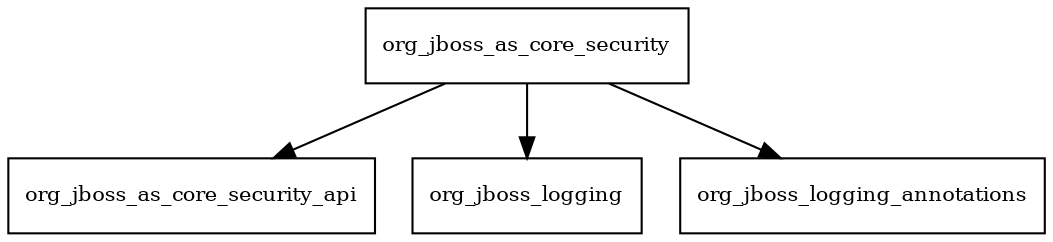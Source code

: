 digraph wildfly_core_security_7_4_0_Final_redhat_19_package_dependencies {
  node [shape = box, fontsize=10.0];
  org_jboss_as_core_security -> org_jboss_as_core_security_api;
  org_jboss_as_core_security -> org_jboss_logging;
  org_jboss_as_core_security -> org_jboss_logging_annotations;
}
